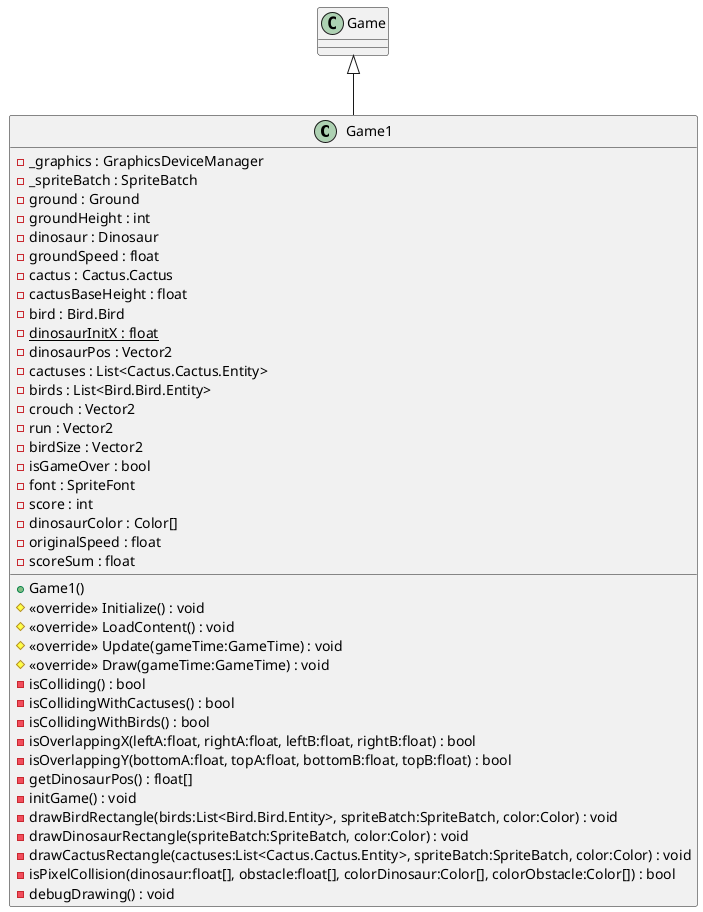 @startuml
class Game1 {
    - _graphics : GraphicsDeviceManager
    - _spriteBatch : SpriteBatch
    - ground : Ground
    - groundHeight : int
    - dinosaur : Dinosaur
    - groundSpeed : float
    - cactus : Cactus.Cactus
    - cactusBaseHeight : float
    - bird : Bird.Bird
    - {static} dinosaurInitX : float
    - dinosaurPos : Vector2
    - cactuses : List<Cactus.Cactus.Entity>
    - birds : List<Bird.Bird.Entity>
    - crouch : Vector2
    - run : Vector2
    - birdSize : Vector2
    - isGameOver : bool
    - font : SpriteFont
    - score : int
    - dinosaurColor : Color[]
    - originalSpeed : float
    - scoreSum : float
    + Game1()
    # <<override>> Initialize() : void
    # <<override>> LoadContent() : void
    # <<override>> Update(gameTime:GameTime) : void
    # <<override>> Draw(gameTime:GameTime) : void
    - isColliding() : bool
    - isCollidingWithCactuses() : bool
    - isCollidingWithBirds() : bool
    - isOverlappingX(leftA:float, rightA:float, leftB:float, rightB:float) : bool
    - isOverlappingY(bottomA:float, topA:float, bottomB:float, topB:float) : bool
    - getDinosaurPos() : float[]
    - initGame() : void
    - drawBirdRectangle(birds:List<Bird.Bird.Entity>, spriteBatch:SpriteBatch, color:Color) : void
    - drawDinosaurRectangle(spriteBatch:SpriteBatch, color:Color) : void
    - drawCactusRectangle(cactuses:List<Cactus.Cactus.Entity>, spriteBatch:SpriteBatch, color:Color) : void
    - isPixelCollision(dinosaur:float[], obstacle:float[], colorDinosaur:Color[], colorObstacle:Color[]) : bool
    - debugDrawing() : void
}
Game <|-- Game1
@enduml
